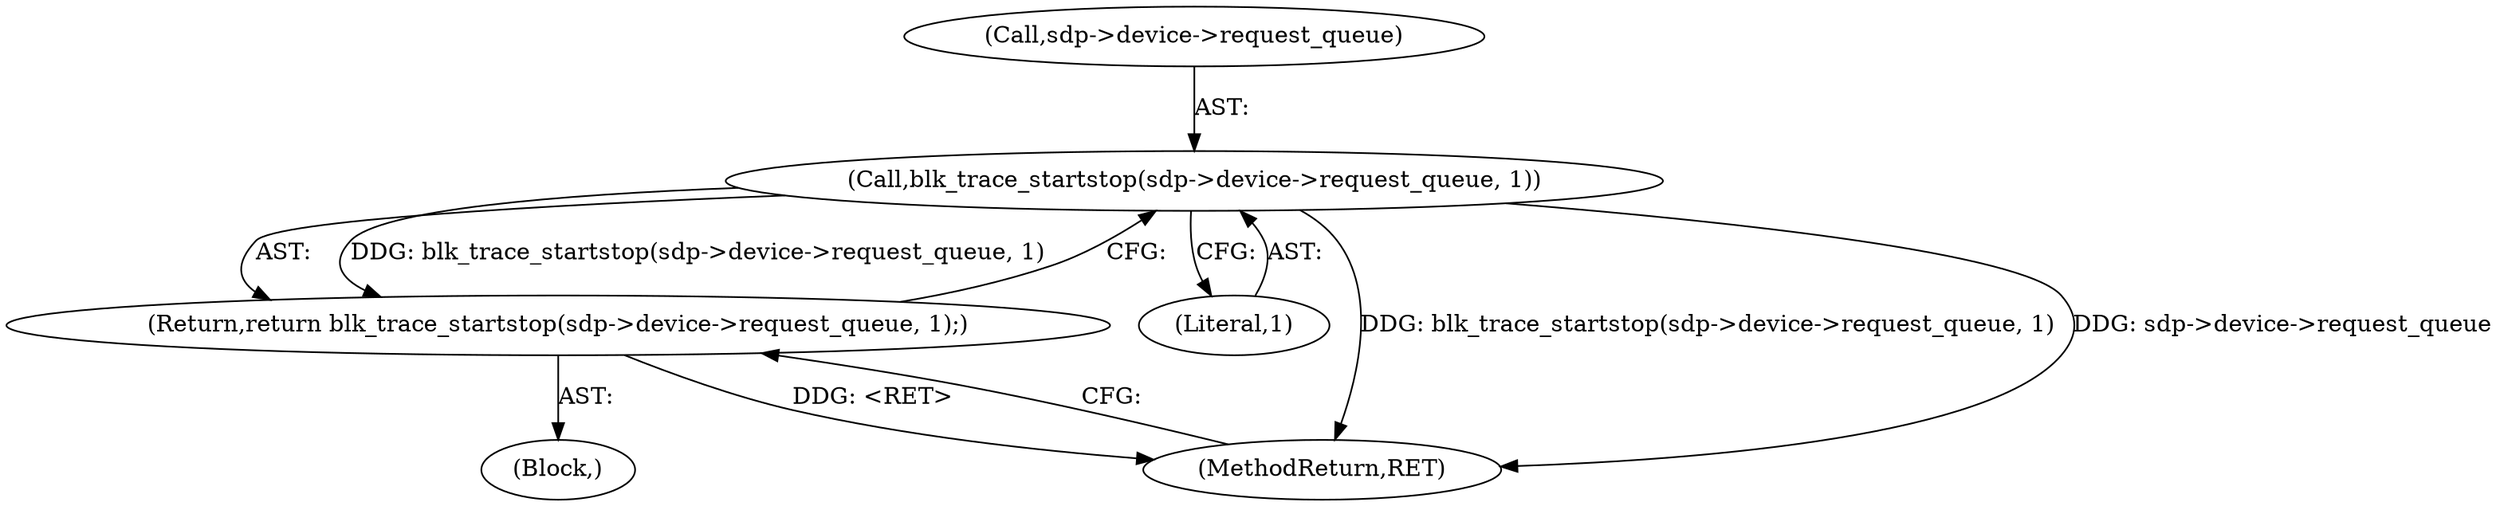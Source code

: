 digraph "0_linux_3e0097499839e0fe3af380410eababe5a47c4cf9_0@pointer" {
"1000991" [label="(Call,blk_trace_startstop(sdp->device->request_queue, 1))"];
"1000990" [label="(Return,return blk_trace_startstop(sdp->device->request_queue, 1);)"];
"1000990" [label="(Return,return blk_trace_startstop(sdp->device->request_queue, 1);)"];
"1000167" [label="(Block,)"];
"1000997" [label="(Literal,1)"];
"1000991" [label="(Call,blk_trace_startstop(sdp->device->request_queue, 1))"];
"1001060" [label="(MethodReturn,RET)"];
"1000992" [label="(Call,sdp->device->request_queue)"];
"1000991" -> "1000990"  [label="AST: "];
"1000991" -> "1000997"  [label="CFG: "];
"1000992" -> "1000991"  [label="AST: "];
"1000997" -> "1000991"  [label="AST: "];
"1000990" -> "1000991"  [label="CFG: "];
"1000991" -> "1001060"  [label="DDG: blk_trace_startstop(sdp->device->request_queue, 1)"];
"1000991" -> "1001060"  [label="DDG: sdp->device->request_queue"];
"1000991" -> "1000990"  [label="DDG: blk_trace_startstop(sdp->device->request_queue, 1)"];
"1000990" -> "1000167"  [label="AST: "];
"1001060" -> "1000990"  [label="CFG: "];
"1000990" -> "1001060"  [label="DDG: <RET>"];
}
